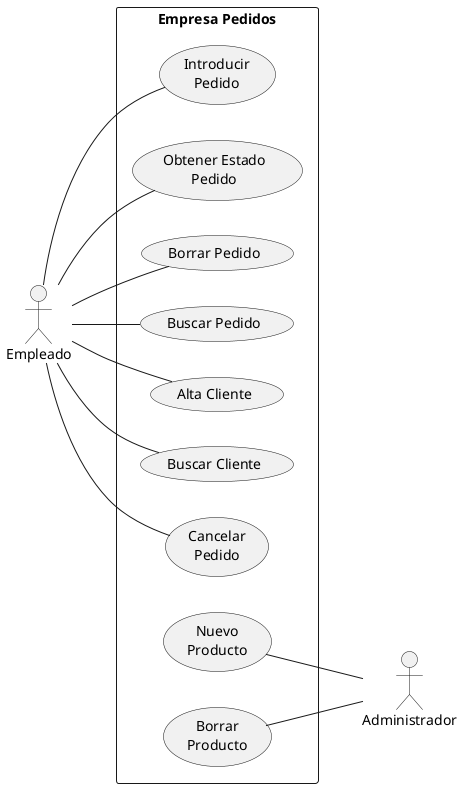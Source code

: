 @startuml
left to right direction
:Empleado: as e
:Administrador: as ad

rectangle "Empresa Pedidos" {
(Introducir\nPedido) as (ip)
(Obtener Estado\nPedido) as (oep)
(Borrar Pedido) as (bp)
(Buscar Pedido) as (bbp)
(Alta Cliente) as (ac)
(Buscar Cliente) as (bc)
(Cancelar\nPedido) as (cp)
(Nuevo\nProducto) as (np)
(Borrar\nProducto) as (bpp)
}

e -- (ip)
e -- (cp)
e -- (oep)
e -- (bp)
e -- (bbp)
e -- (ac)
e -- (bc)

(np) -- ad
(bpp) -- ad
@enduml